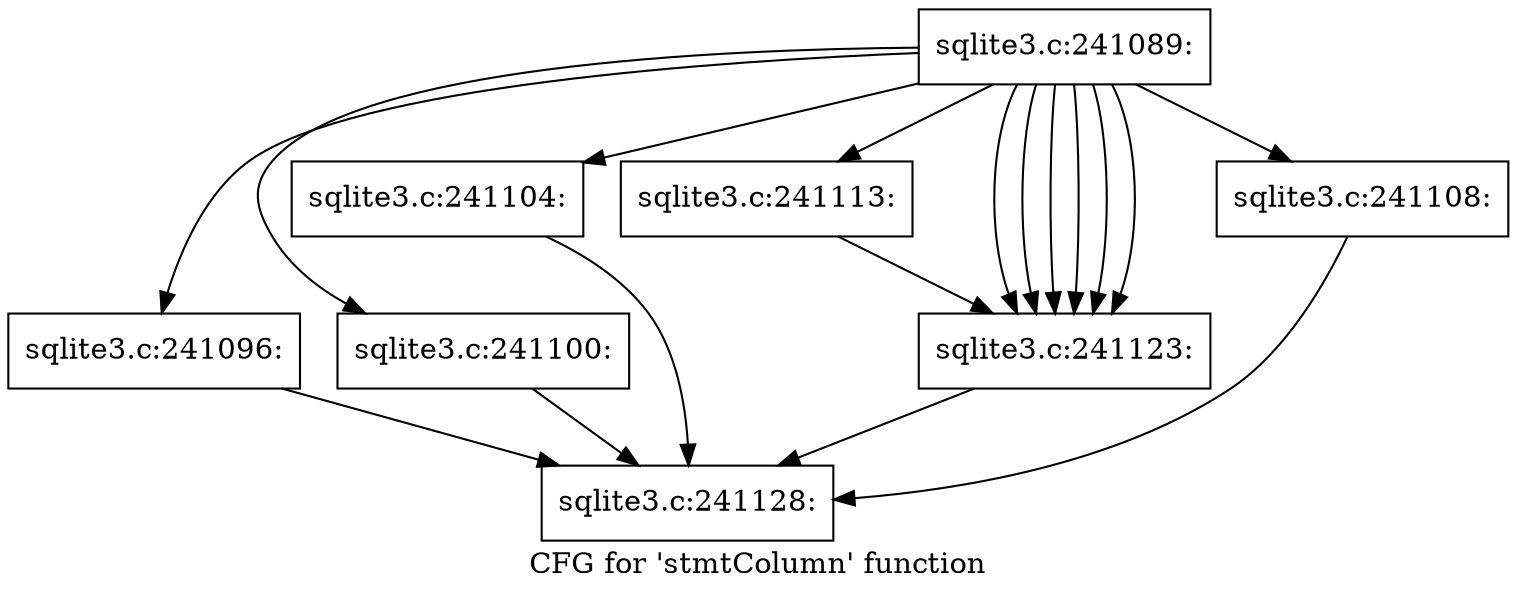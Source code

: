 digraph "CFG for 'stmtColumn' function" {
	label="CFG for 'stmtColumn' function";

	Node0x55c0fb803130 [shape=record,label="{sqlite3.c:241089:}"];
	Node0x55c0fb803130 -> Node0x55c0fb806040;
	Node0x55c0fb803130 -> Node0x55c0fb8063e0;
	Node0x55c0fb803130 -> Node0x55c0fb806ad0;
	Node0x55c0fb803130 -> Node0x55c0fb8070f0;
	Node0x55c0fb803130 -> Node0x55c0fb807710;
	Node0x55c0fb803130 -> Node0x55c0fb808010;
	Node0x55c0fb803130 -> Node0x55c0fb808010;
	Node0x55c0fb803130 -> Node0x55c0fb808010;
	Node0x55c0fb803130 -> Node0x55c0fb808010;
	Node0x55c0fb803130 -> Node0x55c0fb808010;
	Node0x55c0fb803130 -> Node0x55c0fb808010;
	Node0x55c0fb8063e0 [shape=record,label="{sqlite3.c:241096:}"];
	Node0x55c0fb8063e0 -> Node0x55c0fb805f50;
	Node0x55c0fb806ad0 [shape=record,label="{sqlite3.c:241100:}"];
	Node0x55c0fb806ad0 -> Node0x55c0fb805f50;
	Node0x55c0fb8070f0 [shape=record,label="{sqlite3.c:241104:}"];
	Node0x55c0fb8070f0 -> Node0x55c0fb805f50;
	Node0x55c0fb807710 [shape=record,label="{sqlite3.c:241108:}"];
	Node0x55c0fb807710 -> Node0x55c0fb805f50;
	Node0x55c0fb806040 [shape=record,label="{sqlite3.c:241113:}"];
	Node0x55c0fb806040 -> Node0x55c0fb808010;
	Node0x55c0fb808010 [shape=record,label="{sqlite3.c:241123:}"];
	Node0x55c0fb808010 -> Node0x55c0fb805f50;
	Node0x55c0fb805f50 [shape=record,label="{sqlite3.c:241128:}"];
}
